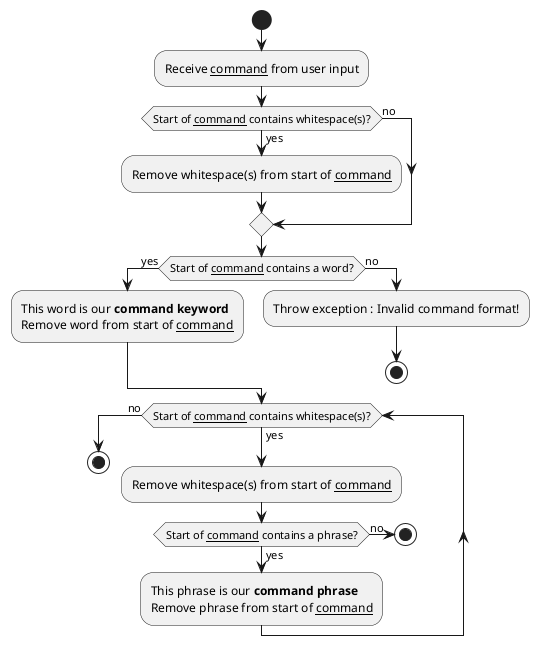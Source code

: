 @startuml

' Style
skinparam shadowing false

start
:Receive __command__ from user input;

if (Start of __command__ contains whitespace(s)?) then (yes)
    :Remove whitespace(s) from start of __command__;
else (no)
endif

if (Start of __command__ contains a word?) then (yes)
    :This word is our **command keyword**
    Remove word from start of __command__;
else (no)
    :Throw exception : Invalid command format!;
    stop
endif

while (Start of __command__ contains whitespace(s)?) is (yes)
    :Remove whitespace(s) from start of __command__;

if (Start of __command__ contains a phrase?) then (yes)
    :This phrase is our **command phrase**
    Remove phrase from start of __command__;
else (no)
    stop
endif

endwhile (no)

stop
@enduml
